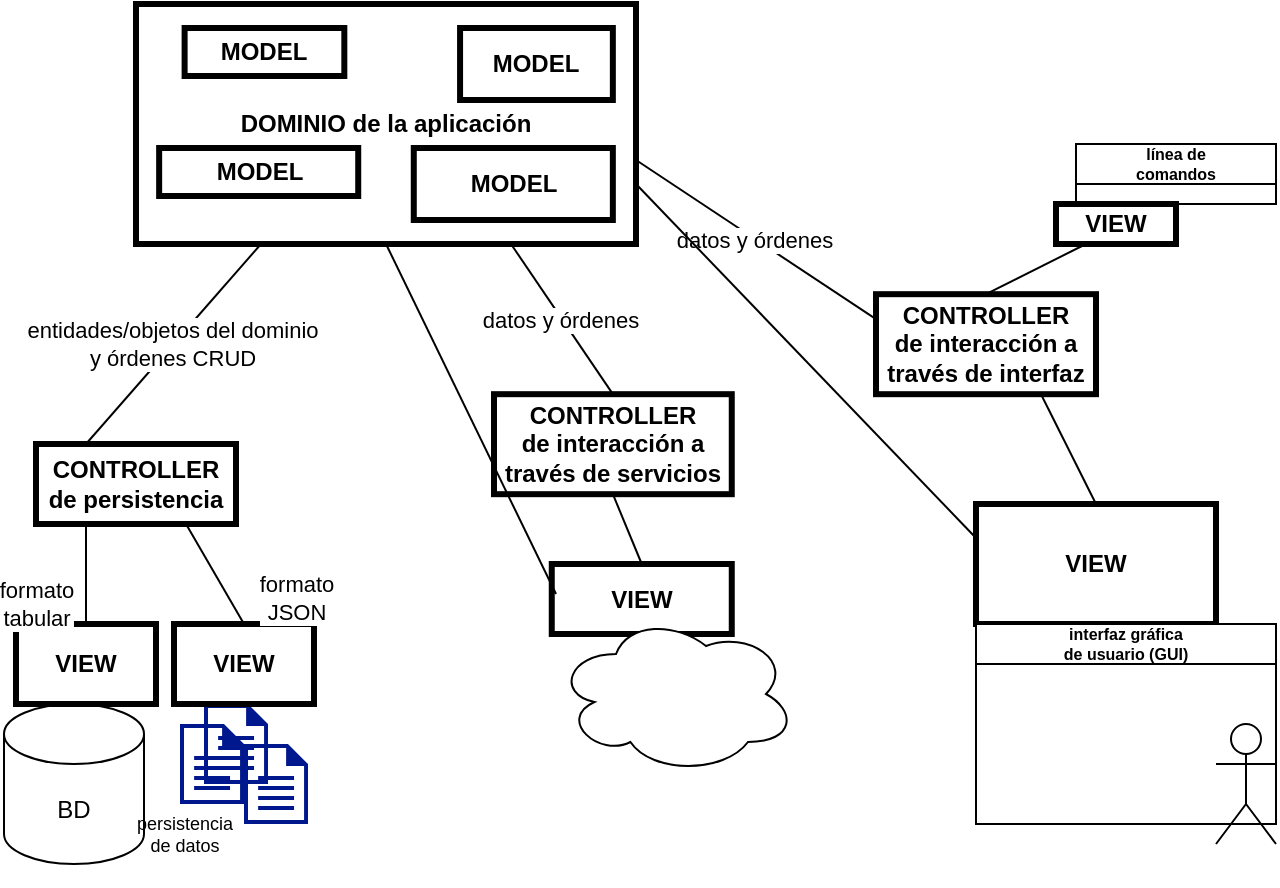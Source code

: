 <mxfile version="16.5.1" type="device"><diagram id="XccZs15KkLqI7rOpSnag" name="Page-1"><mxGraphModel dx="1102" dy="827" grid="1" gridSize="10" guides="1" tooltips="1" connect="1" arrows="1" fold="1" page="1" pageScale="1" pageWidth="827" pageHeight="1169" math="0" shadow="0"><root><mxCell id="0"/><mxCell id="1" parent="0"/><mxCell id="Lc8bc2Sl_tjAvzAAfBpu-1" value="CONTROLLER&lt;br&gt;de interacción a través de interfaz" style="rounded=0;whiteSpace=wrap;html=1;fontStyle=1;strokeWidth=3;" parent="1" vertex="1"><mxGeometry x="560" y="345.09" width="110" height="50" as="geometry"/></mxCell><mxCell id="Lc8bc2Sl_tjAvzAAfBpu-2" value="" style="endArrow=none;html=1;entryX=0.5;entryY=0;entryDx=0;entryDy=0;startArrow=none;startFill=0;endFill=0;exitX=0.25;exitY=1;exitDx=0;exitDy=0;" parent="1" target="Lc8bc2Sl_tjAvzAAfBpu-1" edge="1" source="bhGHYav9ZwAiXXnjCMQD-14"><mxGeometry relative="1" as="geometry"><mxPoint x="660" y="290" as="sourcePoint"/><mxPoint x="470" y="300" as="targetPoint"/></mxGeometry></mxCell><mxCell id="Lc8bc2Sl_tjAvzAAfBpu-5" value="VIEW" style="rounded=0;whiteSpace=wrap;html=1;fontStyle=1;strokeWidth=3;" parent="1" vertex="1"><mxGeometry x="610" y="450" width="120" height="60" as="geometry"/></mxCell><mxCell id="Lc8bc2Sl_tjAvzAAfBpu-6" value="" style="endArrow=none;html=1;exitX=0;exitY=0.25;exitDx=0;exitDy=0;entryX=1;entryY=0.65;entryDx=0;entryDy=0;entryPerimeter=0;endFill=0;" parent="1" source="Lc8bc2Sl_tjAvzAAfBpu-1" target="Lc8bc2Sl_tjAvzAAfBpu-4" edge="1"><mxGeometry relative="1" as="geometry"><mxPoint x="360" y="340" as="sourcePoint"/><mxPoint x="460" y="340" as="targetPoint"/></mxGeometry></mxCell><mxCell id="Lc8bc2Sl_tjAvzAAfBpu-7" value="datos y órdenes" style="edgeLabel;resizable=0;html=1;align=center;verticalAlign=middle;" parent="Lc8bc2Sl_tjAvzAAfBpu-6" connectable="0" vertex="1"><mxGeometry relative="1" as="geometry"><mxPoint x="-1" as="offset"/></mxGeometry></mxCell><mxCell id="Lc8bc2Sl_tjAvzAAfBpu-8" value="" style="endArrow=none;html=1;exitX=0.75;exitY=1;exitDx=0;exitDy=0;entryX=0.5;entryY=0;entryDx=0;entryDy=0;endFill=0;startArrow=none;startFill=0;" parent="1" source="Lc8bc2Sl_tjAvzAAfBpu-1" target="Lc8bc2Sl_tjAvzAAfBpu-5" edge="1"><mxGeometry relative="1" as="geometry"><mxPoint x="590" y="320" as="sourcePoint"/><mxPoint x="640" y="450" as="targetPoint"/></mxGeometry></mxCell><mxCell id="Lc8bc2Sl_tjAvzAAfBpu-12" value="BD" style="shape=cylinder3;whiteSpace=wrap;html=1;boundedLbl=1;backgroundOutline=1;size=15;fontSize=12;" parent="1" vertex="1"><mxGeometry x="124" y="550" width="70" height="80" as="geometry"/></mxCell><mxCell id="Lc8bc2Sl_tjAvzAAfBpu-14" value="interfaz gráfica&#10;de usuario (GUI)" style="swimlane;startSize=20;fontSize=8;" parent="1" vertex="1"><mxGeometry x="610" y="510" width="150" height="100" as="geometry"/></mxCell><mxCell id="Lc8bc2Sl_tjAvzAAfBpu-13" value="&lt;br&gt;" style="shape=umlActor;verticalLabelPosition=bottom;verticalAlign=top;html=1;outlineConnect=0;" parent="Lc8bc2Sl_tjAvzAAfBpu-14" vertex="1"><mxGeometry x="120" y="50" width="30" height="60" as="geometry"/></mxCell><mxCell id="-vREnphDsHn-jw5Oylc0-1" value="" style="sketch=0;aspect=fixed;pointerEvents=1;shadow=0;dashed=0;html=1;strokeColor=none;labelPosition=center;verticalLabelPosition=bottom;verticalAlign=top;align=center;fillColor=#00188D;shape=mxgraph.mscae.enterprise.document" parent="1" vertex="1"><mxGeometry x="224" y="550" width="32" height="40" as="geometry"/></mxCell><mxCell id="-vREnphDsHn-jw5Oylc0-2" value="" style="sketch=0;aspect=fixed;pointerEvents=1;shadow=0;dashed=0;html=1;strokeColor=none;labelPosition=center;verticalLabelPosition=bottom;verticalAlign=top;align=center;fillColor=#00188D;shape=mxgraph.mscae.enterprise.document" parent="1" vertex="1"><mxGeometry x="212" y="560" width="32" height="40" as="geometry"/></mxCell><mxCell id="-vREnphDsHn-jw5Oylc0-3" value="" style="sketch=0;aspect=fixed;pointerEvents=1;shadow=0;dashed=0;html=1;strokeColor=none;labelPosition=center;verticalLabelPosition=bottom;verticalAlign=top;align=center;fillColor=#00188D;shape=mxgraph.mscae.enterprise.document" parent="1" vertex="1"><mxGeometry x="244" y="570" width="32" height="40" as="geometry"/></mxCell><mxCell id="-vREnphDsHn-jw5Oylc0-5" value="CONTROLLER de persistencia" style="rounded=0;whiteSpace=wrap;html=1;fontStyle=1;strokeWidth=3;" parent="1" vertex="1"><mxGeometry x="140" y="420" width="100" height="40" as="geometry"/></mxCell><mxCell id="-vREnphDsHn-jw5Oylc0-6" value="VIEW" style="rounded=0;whiteSpace=wrap;html=1;fontStyle=1;strokeWidth=3;" parent="1" vertex="1"><mxGeometry x="130" y="510" width="70" height="40" as="geometry"/></mxCell><mxCell id="-vREnphDsHn-jw5Oylc0-7" value="" style="endArrow=none;html=1;exitX=0.25;exitY=0;exitDx=0;exitDy=0;endFill=0;entryX=0.25;entryY=1;entryDx=0;entryDy=0;" parent="1" source="-vREnphDsHn-jw5Oylc0-5" edge="1" target="Lc8bc2Sl_tjAvzAAfBpu-4"><mxGeometry relative="1" as="geometry"><mxPoint x="400" y="475" as="sourcePoint"/><mxPoint x="240" y="350" as="targetPoint"/></mxGeometry></mxCell><mxCell id="-vREnphDsHn-jw5Oylc0-8" value="entidades/objetos del dominio&lt;br&gt;y órdenes CRUD" style="edgeLabel;resizable=0;html=1;align=center;verticalAlign=middle;" parent="-vREnphDsHn-jw5Oylc0-7" connectable="0" vertex="1"><mxGeometry relative="1" as="geometry"><mxPoint x="-1" as="offset"/></mxGeometry></mxCell><mxCell id="-vREnphDsHn-jw5Oylc0-12" value="" style="endArrow=none;html=1;entryX=0.5;entryY=0;entryDx=0;entryDy=0;exitX=0.25;exitY=1;exitDx=0;exitDy=0;endFill=0;" parent="1" source="-vREnphDsHn-jw5Oylc0-5" target="-vREnphDsHn-jw5Oylc0-6" edge="1"><mxGeometry relative="1" as="geometry"><mxPoint x="140" y="460" as="sourcePoint"/><mxPoint x="189" y="353" as="targetPoint"/></mxGeometry></mxCell><mxCell id="-vREnphDsHn-jw5Oylc0-13" value="formato&lt;br&gt;tabular" style="edgeLabel;resizable=0;html=1;align=center;verticalAlign=middle;" parent="-vREnphDsHn-jw5Oylc0-12" connectable="0" vertex="1"><mxGeometry relative="1" as="geometry"><mxPoint x="-25" y="15" as="offset"/></mxGeometry></mxCell><mxCell id="-vREnphDsHn-jw5Oylc0-14" value="VIEW" style="rounded=0;whiteSpace=wrap;html=1;fontStyle=1;strokeWidth=3;" parent="1" vertex="1"><mxGeometry x="209" y="510" width="70" height="40" as="geometry"/></mxCell><mxCell id="-vREnphDsHn-jw5Oylc0-15" value="" style="endArrow=none;html=1;entryX=0.5;entryY=0;entryDx=0;entryDy=0;endFill=0;exitX=0.75;exitY=1;exitDx=0;exitDy=0;" parent="1" source="-vREnphDsHn-jw5Oylc0-5" target="-vREnphDsHn-jw5Oylc0-14" edge="1"><mxGeometry relative="1" as="geometry"><mxPoint x="210" y="470" as="sourcePoint"/><mxPoint x="175" y="520" as="targetPoint"/></mxGeometry></mxCell><mxCell id="-vREnphDsHn-jw5Oylc0-16" value="formato&lt;br&gt;JSON" style="edgeLabel;resizable=0;html=1;align=center;verticalAlign=middle;" parent="-vREnphDsHn-jw5Oylc0-15" connectable="0" vertex="1"><mxGeometry relative="1" as="geometry"><mxPoint x="40" y="12" as="offset"/></mxGeometry></mxCell><mxCell id="RzuMHrCPK3hIGDEAUaV_-1" value="persistencia&lt;br style=&quot;font-size: 9px;&quot;&gt;de datos" style="text;html=1;resizable=0;autosize=1;align=center;verticalAlign=middle;points=[];fillColor=none;strokeColor=none;rounded=0;fontSize=9;" parent="1" vertex="1"><mxGeometry x="184" y="600" width="60" height="30" as="geometry"/></mxCell><mxCell id="bhGHYav9ZwAiXXnjCMQD-1" value="" style="group" vertex="1" connectable="0" parent="1"><mxGeometry x="190" y="200" width="250" height="120" as="geometry"/></mxCell><mxCell id="Lc8bc2Sl_tjAvzAAfBpu-4" value="DOMINIO de la aplicación" style="rounded=0;whiteSpace=wrap;html=1;fontStyle=1;strokeWidth=3;" parent="bhGHYav9ZwAiXXnjCMQD-1" vertex="1"><mxGeometry width="250" height="120" as="geometry"/></mxCell><mxCell id="-vREnphDsHn-jw5Oylc0-17" value="MODEL" style="rounded=0;whiteSpace=wrap;html=1;fontStyle=1;strokeWidth=3;" parent="bhGHYav9ZwAiXXnjCMQD-1" vertex="1"><mxGeometry x="138.889" y="72" width="99.537" height="36" as="geometry"/></mxCell><mxCell id="-vREnphDsHn-jw5Oylc0-18" value="MODEL" style="rounded=0;whiteSpace=wrap;html=1;fontStyle=1;strokeWidth=3;" parent="bhGHYav9ZwAiXXnjCMQD-1" vertex="1"><mxGeometry x="24.306" y="12" width="79.861" height="24" as="geometry"/></mxCell><mxCell id="-vREnphDsHn-jw5Oylc0-19" value="MODEL" style="rounded=0;whiteSpace=wrap;html=1;fontStyle=1;strokeWidth=3;" parent="bhGHYav9ZwAiXXnjCMQD-1" vertex="1"><mxGeometry x="162.037" y="12" width="76.389" height="36" as="geometry"/></mxCell><mxCell id="-vREnphDsHn-jw5Oylc0-20" value="MODEL" style="rounded=0;whiteSpace=wrap;html=1;fontStyle=1;strokeWidth=3;" parent="bhGHYav9ZwAiXXnjCMQD-1" vertex="1"><mxGeometry x="11.574" y="72" width="99.537" height="24" as="geometry"/></mxCell><mxCell id="bhGHYav9ZwAiXXnjCMQD-4" value="CONTROLLER&lt;br&gt;de interacción a través de servicios" style="rounded=0;whiteSpace=wrap;html=1;fontStyle=1;strokeWidth=3;" vertex="1" parent="1"><mxGeometry x="369" y="395.09" width="118.88" height="50" as="geometry"/></mxCell><mxCell id="bhGHYav9ZwAiXXnjCMQD-12" value="" style="endArrow=none;html=1;entryX=0.5;entryY=1;entryDx=0;entryDy=0;endFill=0;exitX=0.5;exitY=0;exitDx=0;exitDy=0;" edge="1" parent="1" source="bhGHYav9ZwAiXXnjCMQD-18" target="bhGHYav9ZwAiXXnjCMQD-4"><mxGeometry relative="1" as="geometry"><mxPoint x="391" y="550" as="sourcePoint"/><mxPoint x="408.43" y="570" as="targetPoint"/></mxGeometry></mxCell><mxCell id="bhGHYav9ZwAiXXnjCMQD-14" value="VIEW" style="rounded=0;whiteSpace=wrap;html=1;fontStyle=1;strokeWidth=3;" vertex="1" parent="1"><mxGeometry x="650" y="300" width="60" height="20" as="geometry"/></mxCell><mxCell id="bhGHYav9ZwAiXXnjCMQD-15" value="línea de&#10;comandos" style="swimlane;startSize=20;fontSize=8;" vertex="1" parent="1"><mxGeometry x="660" y="270" width="100" height="30" as="geometry"/></mxCell><mxCell id="bhGHYav9ZwAiXXnjCMQD-18" value="VIEW" style="rounded=0;whiteSpace=wrap;html=1;fontStyle=1;strokeWidth=3;" vertex="1" parent="1"><mxGeometry x="397.88" y="480" width="90" height="35" as="geometry"/></mxCell><mxCell id="bhGHYav9ZwAiXXnjCMQD-19" value="" style="ellipse;shape=cloud;whiteSpace=wrap;html=1;fontSize=8;" vertex="1" parent="1"><mxGeometry x="400" y="505" width="120" height="80" as="geometry"/></mxCell><mxCell id="bhGHYav9ZwAiXXnjCMQD-21" value="" style="endArrow=none;html=1;exitX=0.5;exitY=0;exitDx=0;exitDy=0;entryX=0.75;entryY=1;entryDx=0;entryDy=0;endFill=0;" edge="1" parent="1" source="bhGHYav9ZwAiXXnjCMQD-4" target="Lc8bc2Sl_tjAvzAAfBpu-4"><mxGeometry relative="1" as="geometry"><mxPoint x="490" y="409.88" as="sourcePoint"/><mxPoint x="370" y="330.29" as="targetPoint"/></mxGeometry></mxCell><mxCell id="bhGHYav9ZwAiXXnjCMQD-22" value="datos y órdenes" style="edgeLabel;resizable=0;html=1;align=center;verticalAlign=middle;" connectable="0" vertex="1" parent="bhGHYav9ZwAiXXnjCMQD-21"><mxGeometry relative="1" as="geometry"><mxPoint x="-1" as="offset"/></mxGeometry></mxCell><mxCell id="bhGHYav9ZwAiXXnjCMQD-23" value="" style="endArrow=none;html=1;endFill=0;startArrow=none;startFill=0;" edge="1" parent="1"><mxGeometry relative="1" as="geometry"><mxPoint x="440" y="290" as="sourcePoint"/><mxPoint x="610" y="467" as="targetPoint"/></mxGeometry></mxCell><mxCell id="bhGHYav9ZwAiXXnjCMQD-24" value="" style="endArrow=none;html=1;endFill=0;startArrow=none;startFill=0;exitX=0.5;exitY=1;exitDx=0;exitDy=0;" edge="1" parent="1" source="Lc8bc2Sl_tjAvzAAfBpu-4"><mxGeometry relative="1" as="geometry"><mxPoint x="320" y="330" as="sourcePoint"/><mxPoint x="400" y="495" as="targetPoint"/></mxGeometry></mxCell></root></mxGraphModel></diagram></mxfile>